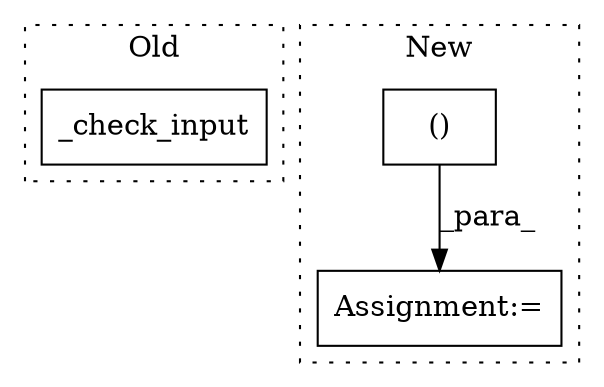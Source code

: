 digraph G {
subgraph cluster0 {
1 [label="_check_input" a="32" s="4621,4635" l="13,1" shape="box"];
label = "Old";
style="dotted";
}
subgraph cluster1 {
2 [label="()" a="106" s="4070" l="29" shape="box"];
3 [label="Assignment:=" a="7" s="4036" l="1" shape="box"];
label = "New";
style="dotted";
}
2 -> 3 [label="_para_"];
}